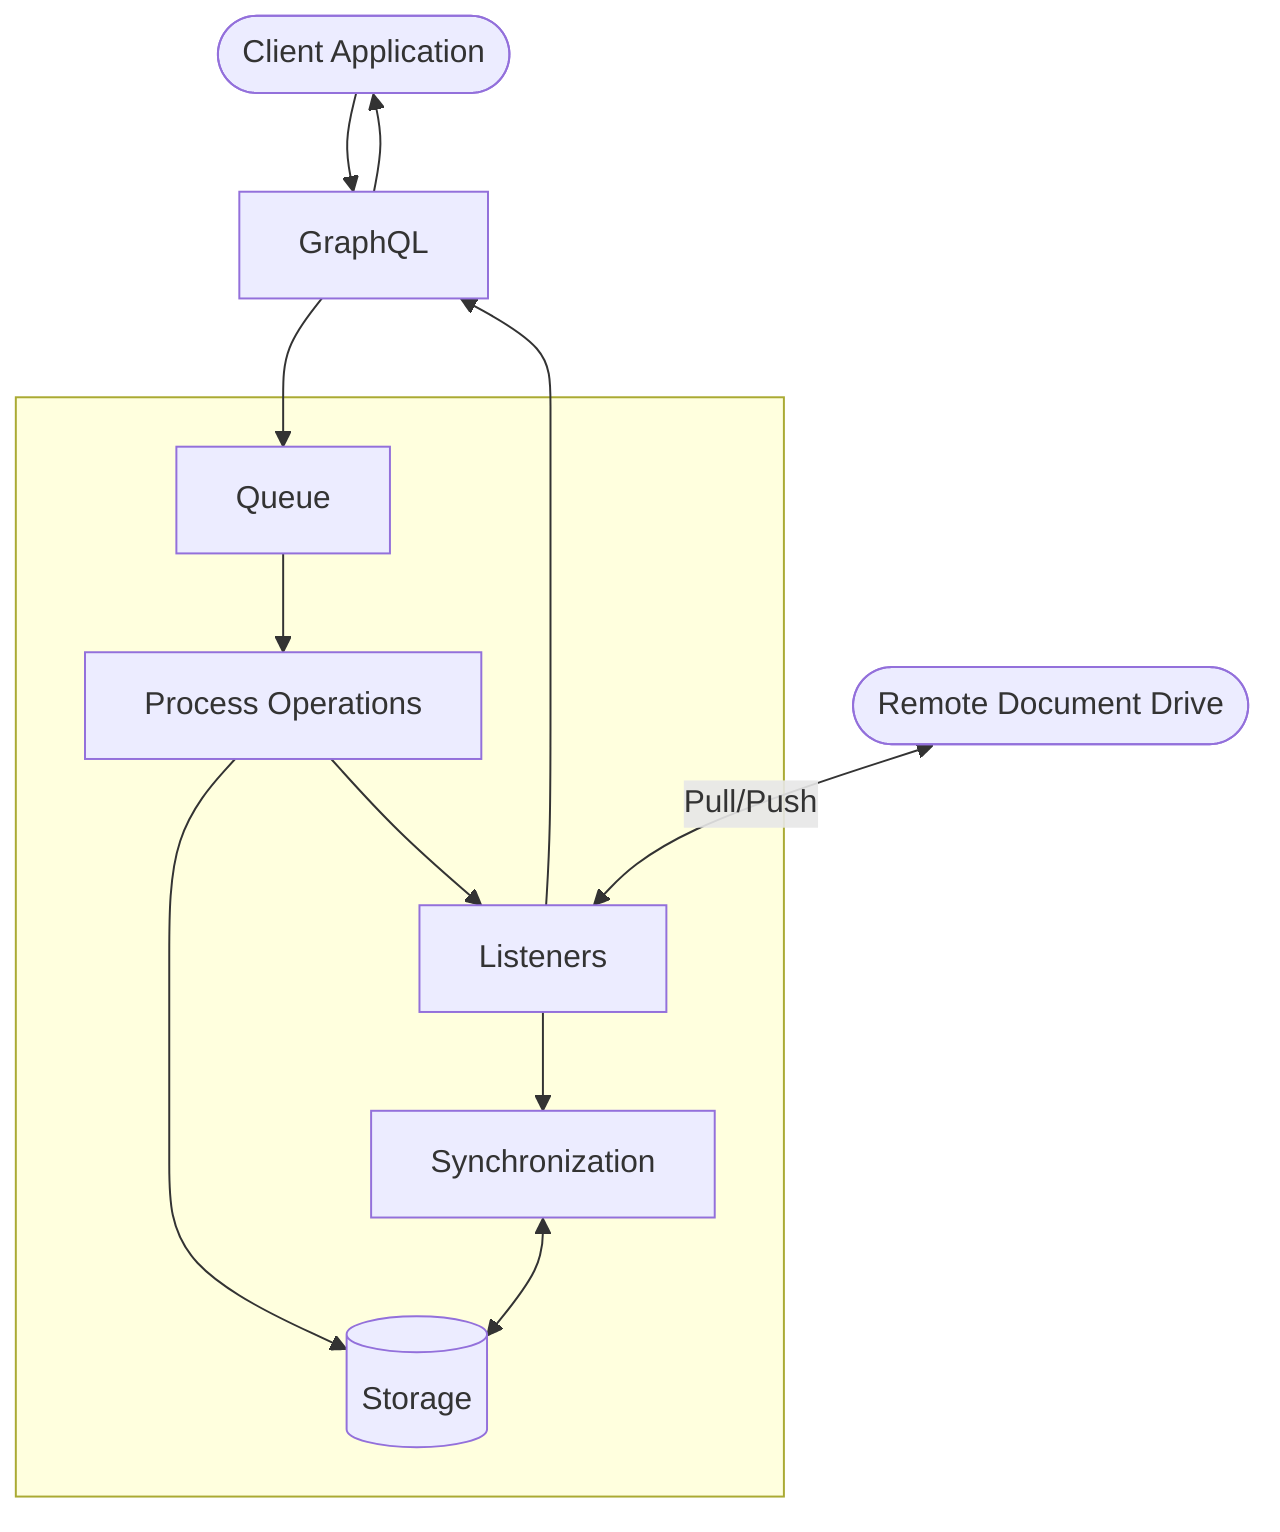 flowchart TD
    Client([Client Application]) --> GraphQL
    GraphQL --> Client
    
    subgraph Server[ ]
        Storage[(Storage)]
        Queue[Queue]
        ProcessOps[Process Operations]
        Listeners[Listeners]
        Sync[Synchronization]
        
        %% Internal flows
        Queue --> ProcessOps
        ProcessOps --> Storage
        ProcessOps --> Listeners
        Listeners --> Sync
        Sync <--> Storage
    end
    
    %% Main data flows
    GraphQL --> Queue
    Listeners --> GraphQL
    
    RemoteServer([Remote Document Drive]) <-->|Pull/Push| Listeners